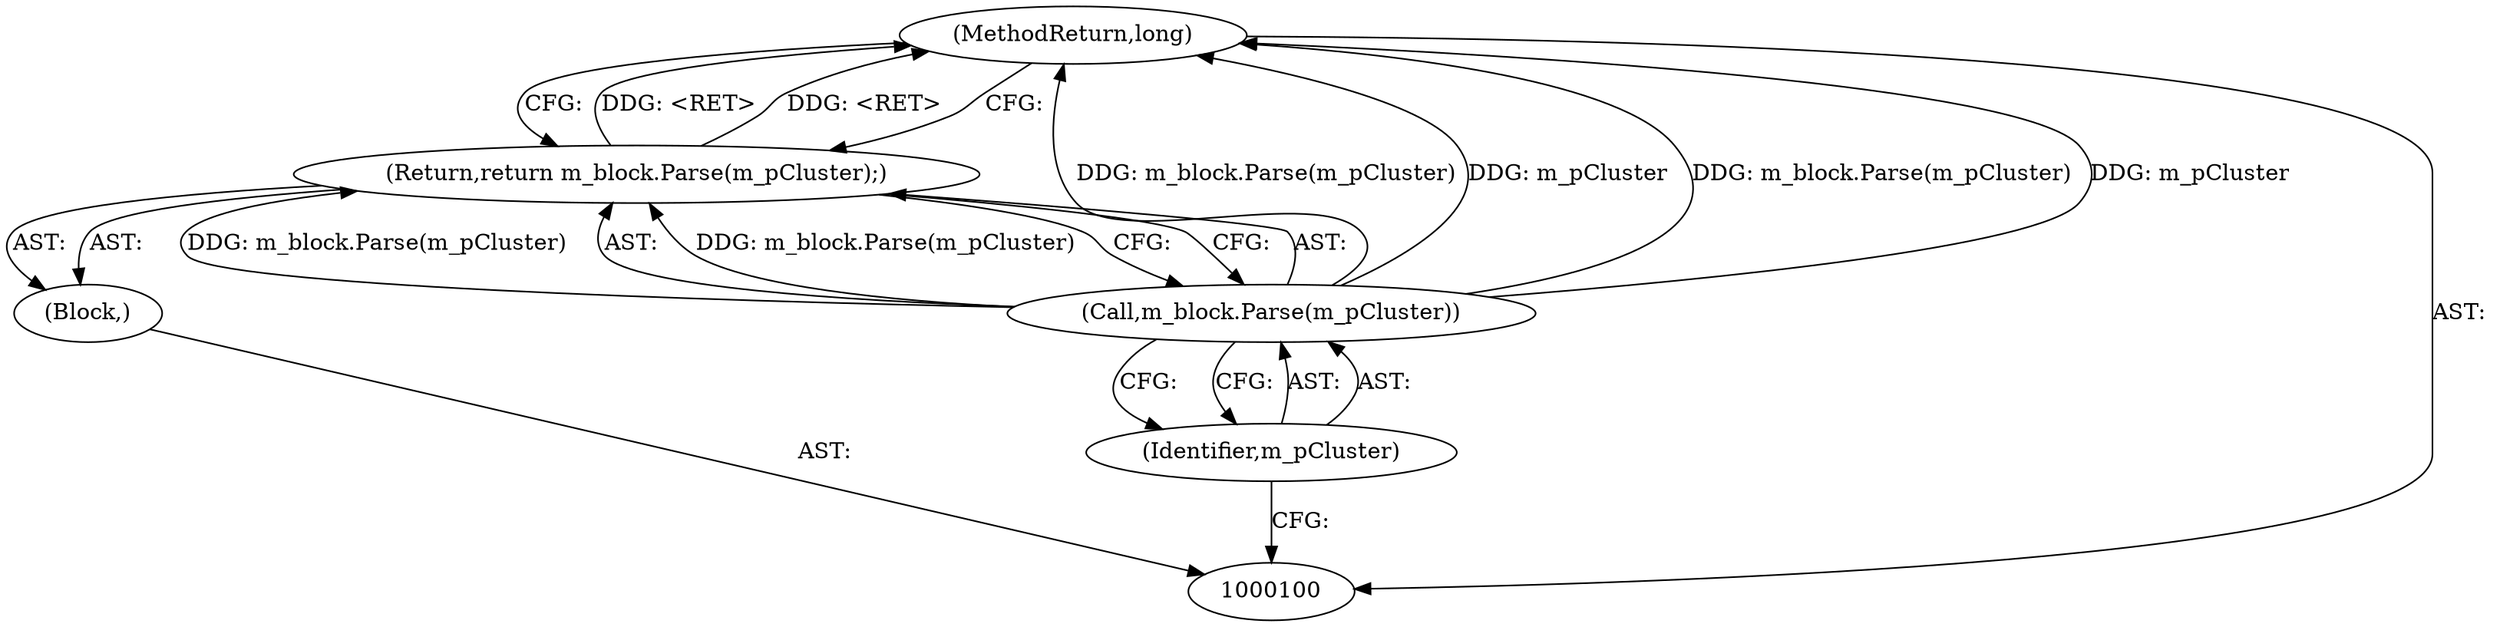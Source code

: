 digraph "1_Android_04839626ed859623901ebd3a5fd483982186b59d_172" {
"1000105" [label="(MethodReturn,long)"];
"1000101" [label="(Block,)"];
"1000103" [label="(Call,m_block.Parse(m_pCluster))"];
"1000104" [label="(Identifier,m_pCluster)"];
"1000102" [label="(Return,return m_block.Parse(m_pCluster);)"];
"1000105" -> "1000100"  [label="AST: "];
"1000105" -> "1000102"  [label="CFG: "];
"1000103" -> "1000105"  [label="DDG: m_block.Parse(m_pCluster)"];
"1000103" -> "1000105"  [label="DDG: m_pCluster"];
"1000102" -> "1000105"  [label="DDG: <RET>"];
"1000101" -> "1000100"  [label="AST: "];
"1000102" -> "1000101"  [label="AST: "];
"1000103" -> "1000102"  [label="AST: "];
"1000103" -> "1000104"  [label="CFG: "];
"1000104" -> "1000103"  [label="AST: "];
"1000102" -> "1000103"  [label="CFG: "];
"1000103" -> "1000105"  [label="DDG: m_block.Parse(m_pCluster)"];
"1000103" -> "1000105"  [label="DDG: m_pCluster"];
"1000103" -> "1000102"  [label="DDG: m_block.Parse(m_pCluster)"];
"1000104" -> "1000103"  [label="AST: "];
"1000104" -> "1000100"  [label="CFG: "];
"1000103" -> "1000104"  [label="CFG: "];
"1000102" -> "1000101"  [label="AST: "];
"1000102" -> "1000103"  [label="CFG: "];
"1000103" -> "1000102"  [label="AST: "];
"1000105" -> "1000102"  [label="CFG: "];
"1000102" -> "1000105"  [label="DDG: <RET>"];
"1000103" -> "1000102"  [label="DDG: m_block.Parse(m_pCluster)"];
}
